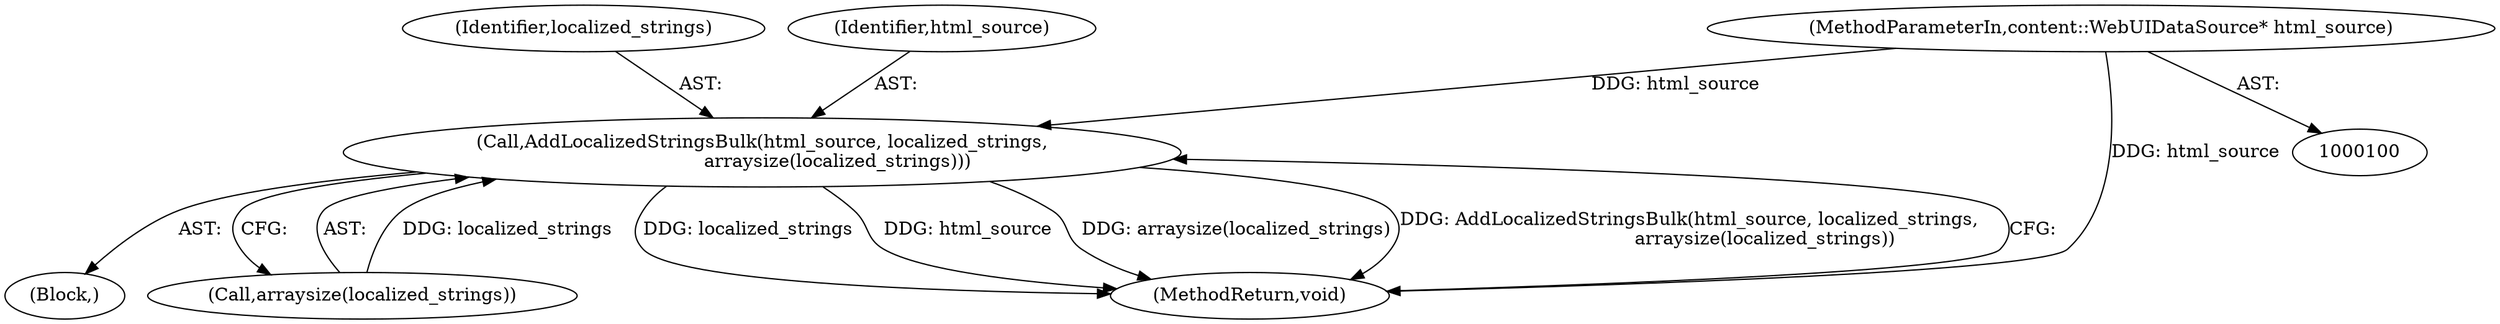 digraph "0_Chrome_52f6eb4221430b6248fd5a59bec53bfef9fdd9a7@pointer" {
"1000101" [label="(MethodParameterIn,content::WebUIDataSource* html_source)"];
"1000121" [label="(Call,AddLocalizedStringsBulk(html_source, localized_strings,\n                          arraysize(localized_strings)))"];
"1000123" [label="(Identifier,localized_strings)"];
"1000102" [label="(Block,)"];
"1000101" [label="(MethodParameterIn,content::WebUIDataSource* html_source)"];
"1000122" [label="(Identifier,html_source)"];
"1000124" [label="(Call,arraysize(localized_strings))"];
"1000121" [label="(Call,AddLocalizedStringsBulk(html_source, localized_strings,\n                          arraysize(localized_strings)))"];
"1000126" [label="(MethodReturn,void)"];
"1000101" -> "1000100"  [label="AST: "];
"1000101" -> "1000126"  [label="DDG: html_source"];
"1000101" -> "1000121"  [label="DDG: html_source"];
"1000121" -> "1000102"  [label="AST: "];
"1000121" -> "1000124"  [label="CFG: "];
"1000122" -> "1000121"  [label="AST: "];
"1000123" -> "1000121"  [label="AST: "];
"1000124" -> "1000121"  [label="AST: "];
"1000126" -> "1000121"  [label="CFG: "];
"1000121" -> "1000126"  [label="DDG: localized_strings"];
"1000121" -> "1000126"  [label="DDG: html_source"];
"1000121" -> "1000126"  [label="DDG: arraysize(localized_strings)"];
"1000121" -> "1000126"  [label="DDG: AddLocalizedStringsBulk(html_source, localized_strings,\n                          arraysize(localized_strings))"];
"1000124" -> "1000121"  [label="DDG: localized_strings"];
}

